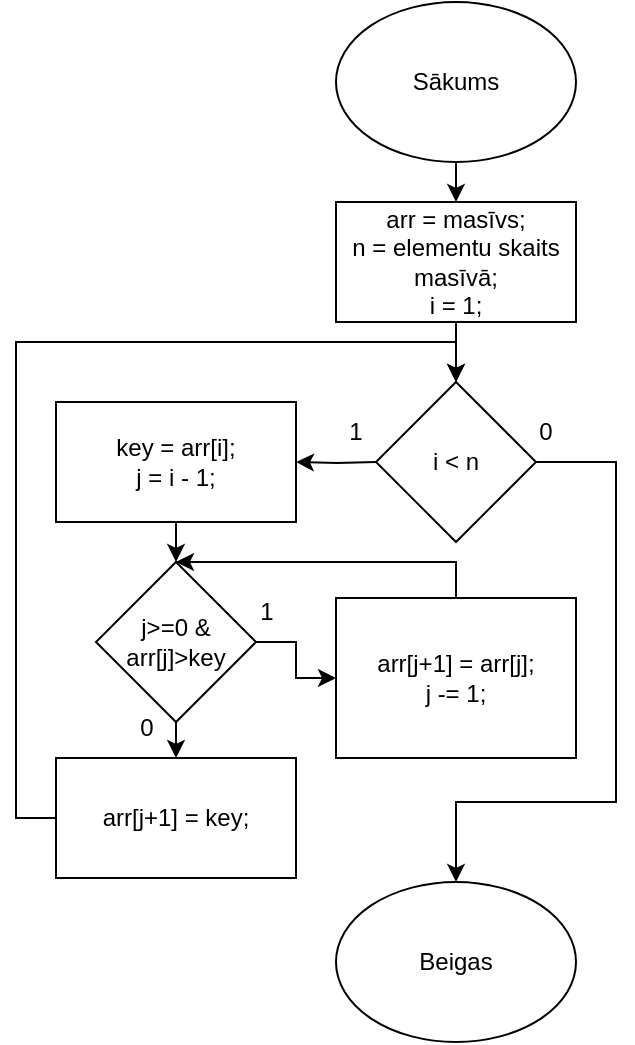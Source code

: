 <mxfile version="25.0.3">
  <diagram name="Lapa-1" id="77Y0iJvOLOodqg3EVPmE">
    <mxGraphModel dx="1050" dy="559" grid="1" gridSize="10" guides="1" tooltips="1" connect="1" arrows="1" fold="1" page="1" pageScale="1" pageWidth="827" pageHeight="1169" math="0" shadow="0">
      <root>
        <mxCell id="0" />
        <mxCell id="1" parent="0" />
        <mxCell id="TkOLVOEPybVCUN1NsoD1-2" style="edgeStyle=orthogonalEdgeStyle;rounded=0;orthogonalLoop=1;jettySize=auto;html=1;exitX=0.5;exitY=1;exitDx=0;exitDy=0;" edge="1" parent="1" source="TkOLVOEPybVCUN1NsoD1-1">
          <mxGeometry relative="1" as="geometry">
            <mxPoint x="420" y="140" as="targetPoint" />
          </mxGeometry>
        </mxCell>
        <mxCell id="TkOLVOEPybVCUN1NsoD1-1" value="Sākums" style="ellipse;whiteSpace=wrap;html=1;" vertex="1" parent="1">
          <mxGeometry x="360" y="40" width="120" height="80" as="geometry" />
        </mxCell>
        <mxCell id="TkOLVOEPybVCUN1NsoD1-6" style="edgeStyle=orthogonalEdgeStyle;rounded=0;orthogonalLoop=1;jettySize=auto;html=1;exitX=0.5;exitY=1;exitDx=0;exitDy=0;entryX=0.5;entryY=0;entryDx=0;entryDy=0;" edge="1" parent="1" source="TkOLVOEPybVCUN1NsoD1-3" target="TkOLVOEPybVCUN1NsoD1-7">
          <mxGeometry relative="1" as="geometry">
            <mxPoint x="420" y="220" as="targetPoint" />
          </mxGeometry>
        </mxCell>
        <mxCell id="TkOLVOEPybVCUN1NsoD1-3" value="&lt;div&gt;arr = masīvs;&lt;br&gt;&lt;/div&gt;&lt;div&gt;n = elementu skaits masīvā;&lt;/div&gt;&lt;div&gt;i = 1;&lt;/div&gt;" style="rounded=0;whiteSpace=wrap;html=1;" vertex="1" parent="1">
          <mxGeometry x="360" y="140" width="120" height="60" as="geometry" />
        </mxCell>
        <mxCell id="TkOLVOEPybVCUN1NsoD1-12" style="edgeStyle=orthogonalEdgeStyle;rounded=0;orthogonalLoop=1;jettySize=auto;html=1;exitX=0;exitY=0.5;exitDx=0;exitDy=0;" edge="1" parent="1">
          <mxGeometry relative="1" as="geometry">
            <mxPoint x="340" y="270" as="targetPoint" />
            <mxPoint x="380" y="270" as="sourcePoint" />
          </mxGeometry>
        </mxCell>
        <mxCell id="TkOLVOEPybVCUN1NsoD1-52" style="edgeStyle=orthogonalEdgeStyle;rounded=0;orthogonalLoop=1;jettySize=auto;html=1;exitX=1;exitY=0.5;exitDx=0;exitDy=0;entryX=0.5;entryY=0;entryDx=0;entryDy=0;" edge="1" parent="1" target="TkOLVOEPybVCUN1NsoD1-10">
          <mxGeometry relative="1" as="geometry">
            <mxPoint x="460" y="270" as="sourcePoint" />
            <Array as="points">
              <mxPoint x="500" y="270" />
              <mxPoint x="500" y="440" />
              <mxPoint x="420" y="440" />
            </Array>
          </mxGeometry>
        </mxCell>
        <mxCell id="TkOLVOEPybVCUN1NsoD1-7" value="i &amp;lt; n" style="rhombus;whiteSpace=wrap;html=1;" vertex="1" parent="1">
          <mxGeometry x="380" y="230" width="80" height="80" as="geometry" />
        </mxCell>
        <mxCell id="TkOLVOEPybVCUN1NsoD1-10" value="&lt;div&gt;Beigas&lt;/div&gt;" style="ellipse;whiteSpace=wrap;html=1;" vertex="1" parent="1">
          <mxGeometry x="360" y="480" width="120" height="80" as="geometry" />
        </mxCell>
        <mxCell id="TkOLVOEPybVCUN1NsoD1-11" value="0" style="text;html=1;align=center;verticalAlign=middle;whiteSpace=wrap;rounded=0;" vertex="1" parent="1">
          <mxGeometry x="440" y="240" width="50" height="30" as="geometry" />
        </mxCell>
        <mxCell id="TkOLVOEPybVCUN1NsoD1-13" value="&lt;div&gt;1&lt;/div&gt;" style="text;html=1;align=center;verticalAlign=middle;whiteSpace=wrap;rounded=0;" vertex="1" parent="1">
          <mxGeometry x="340" y="240" width="60" height="30" as="geometry" />
        </mxCell>
        <mxCell id="TkOLVOEPybVCUN1NsoD1-15" style="edgeStyle=orthogonalEdgeStyle;rounded=0;orthogonalLoop=1;jettySize=auto;html=1;exitX=0.5;exitY=1;exitDx=0;exitDy=0;" edge="1" parent="1" source="TkOLVOEPybVCUN1NsoD1-14">
          <mxGeometry relative="1" as="geometry">
            <mxPoint x="280" y="320" as="targetPoint" />
          </mxGeometry>
        </mxCell>
        <mxCell id="TkOLVOEPybVCUN1NsoD1-14" value="&lt;div&gt;key = arr[i];&lt;/div&gt;&lt;div&gt;j = i - 1;&lt;br&gt;&lt;/div&gt;" style="rounded=0;whiteSpace=wrap;html=1;" vertex="1" parent="1">
          <mxGeometry x="220" y="240" width="120" height="60" as="geometry" />
        </mxCell>
        <mxCell id="TkOLVOEPybVCUN1NsoD1-85" style="edgeStyle=orthogonalEdgeStyle;rounded=0;orthogonalLoop=1;jettySize=auto;html=1;exitX=1;exitY=0.5;exitDx=0;exitDy=0;entryX=0;entryY=0.5;entryDx=0;entryDy=0;" edge="1" parent="1" source="TkOLVOEPybVCUN1NsoD1-16" target="TkOLVOEPybVCUN1NsoD1-38">
          <mxGeometry relative="1" as="geometry" />
        </mxCell>
        <mxCell id="TkOLVOEPybVCUN1NsoD1-88" style="edgeStyle=orthogonalEdgeStyle;rounded=0;orthogonalLoop=1;jettySize=auto;html=1;exitX=0.5;exitY=1;exitDx=0;exitDy=0;entryX=0.5;entryY=0;entryDx=0;entryDy=0;" edge="1" parent="1" source="TkOLVOEPybVCUN1NsoD1-16" target="TkOLVOEPybVCUN1NsoD1-87">
          <mxGeometry relative="1" as="geometry" />
        </mxCell>
        <mxCell id="TkOLVOEPybVCUN1NsoD1-16" value="j&amp;gt;=0 &amp;amp; arr[j]&amp;gt;key" style="rhombus;whiteSpace=wrap;html=1;" vertex="1" parent="1">
          <mxGeometry x="240" y="320" width="80" height="80" as="geometry" />
        </mxCell>
        <mxCell id="TkOLVOEPybVCUN1NsoD1-21" value="1" style="text;html=1;align=center;verticalAlign=middle;resizable=0;points=[];autosize=1;strokeColor=none;fillColor=none;" vertex="1" parent="1">
          <mxGeometry x="310" y="330" width="30" height="30" as="geometry" />
        </mxCell>
        <mxCell id="TkOLVOEPybVCUN1NsoD1-86" style="edgeStyle=orthogonalEdgeStyle;rounded=0;orthogonalLoop=1;jettySize=auto;html=1;exitX=0.5;exitY=0;exitDx=0;exitDy=0;entryX=0.5;entryY=0;entryDx=0;entryDy=0;" edge="1" parent="1" source="TkOLVOEPybVCUN1NsoD1-38" target="TkOLVOEPybVCUN1NsoD1-16">
          <mxGeometry relative="1" as="geometry">
            <Array as="points">
              <mxPoint x="420" y="320" />
            </Array>
          </mxGeometry>
        </mxCell>
        <mxCell id="TkOLVOEPybVCUN1NsoD1-38" value="&lt;div&gt;arr[j+1] = arr[j];&lt;/div&gt;&lt;div&gt;j -= 1;&lt;br&gt;&lt;/div&gt;" style="rounded=0;whiteSpace=wrap;html=1;" vertex="1" parent="1">
          <mxGeometry x="360" y="338" width="120" height="80" as="geometry" />
        </mxCell>
        <mxCell id="TkOLVOEPybVCUN1NsoD1-39" value="0" style="text;html=1;align=center;verticalAlign=middle;resizable=0;points=[];autosize=1;strokeColor=none;fillColor=none;" vertex="1" parent="1">
          <mxGeometry x="250" y="388" width="30" height="30" as="geometry" />
        </mxCell>
        <mxCell id="TkOLVOEPybVCUN1NsoD1-89" style="edgeStyle=orthogonalEdgeStyle;rounded=0;orthogonalLoop=1;jettySize=auto;html=1;exitX=0;exitY=0.5;exitDx=0;exitDy=0;entryX=0.5;entryY=0;entryDx=0;entryDy=0;" edge="1" parent="1" source="TkOLVOEPybVCUN1NsoD1-87" target="TkOLVOEPybVCUN1NsoD1-7">
          <mxGeometry relative="1" as="geometry" />
        </mxCell>
        <mxCell id="TkOLVOEPybVCUN1NsoD1-87" value="arr[j+1] = key;" style="rounded=0;whiteSpace=wrap;html=1;" vertex="1" parent="1">
          <mxGeometry x="220" y="418" width="120" height="60" as="geometry" />
        </mxCell>
      </root>
    </mxGraphModel>
  </diagram>
</mxfile>
